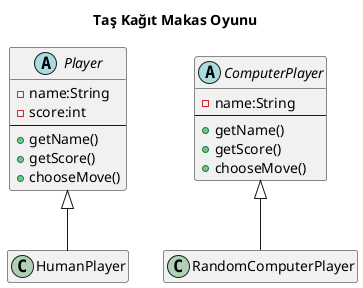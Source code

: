 @startuml sablon
title Taş Kağıt Makas Oyunu
abstract class Player{
    -name:String   
    -score:int
    --
    +getName()
    +getScore()
    +chooseMove()
}

abstract class ComputerPlayer {
    -name:String   
    --
    +getName()
    +getScore()
    +chooseMove()
}

class HumanPlayer extends Player{ 

}

class RandomComputerPlayer extends ComputerPlayer {

}

hide empty member
@enduml